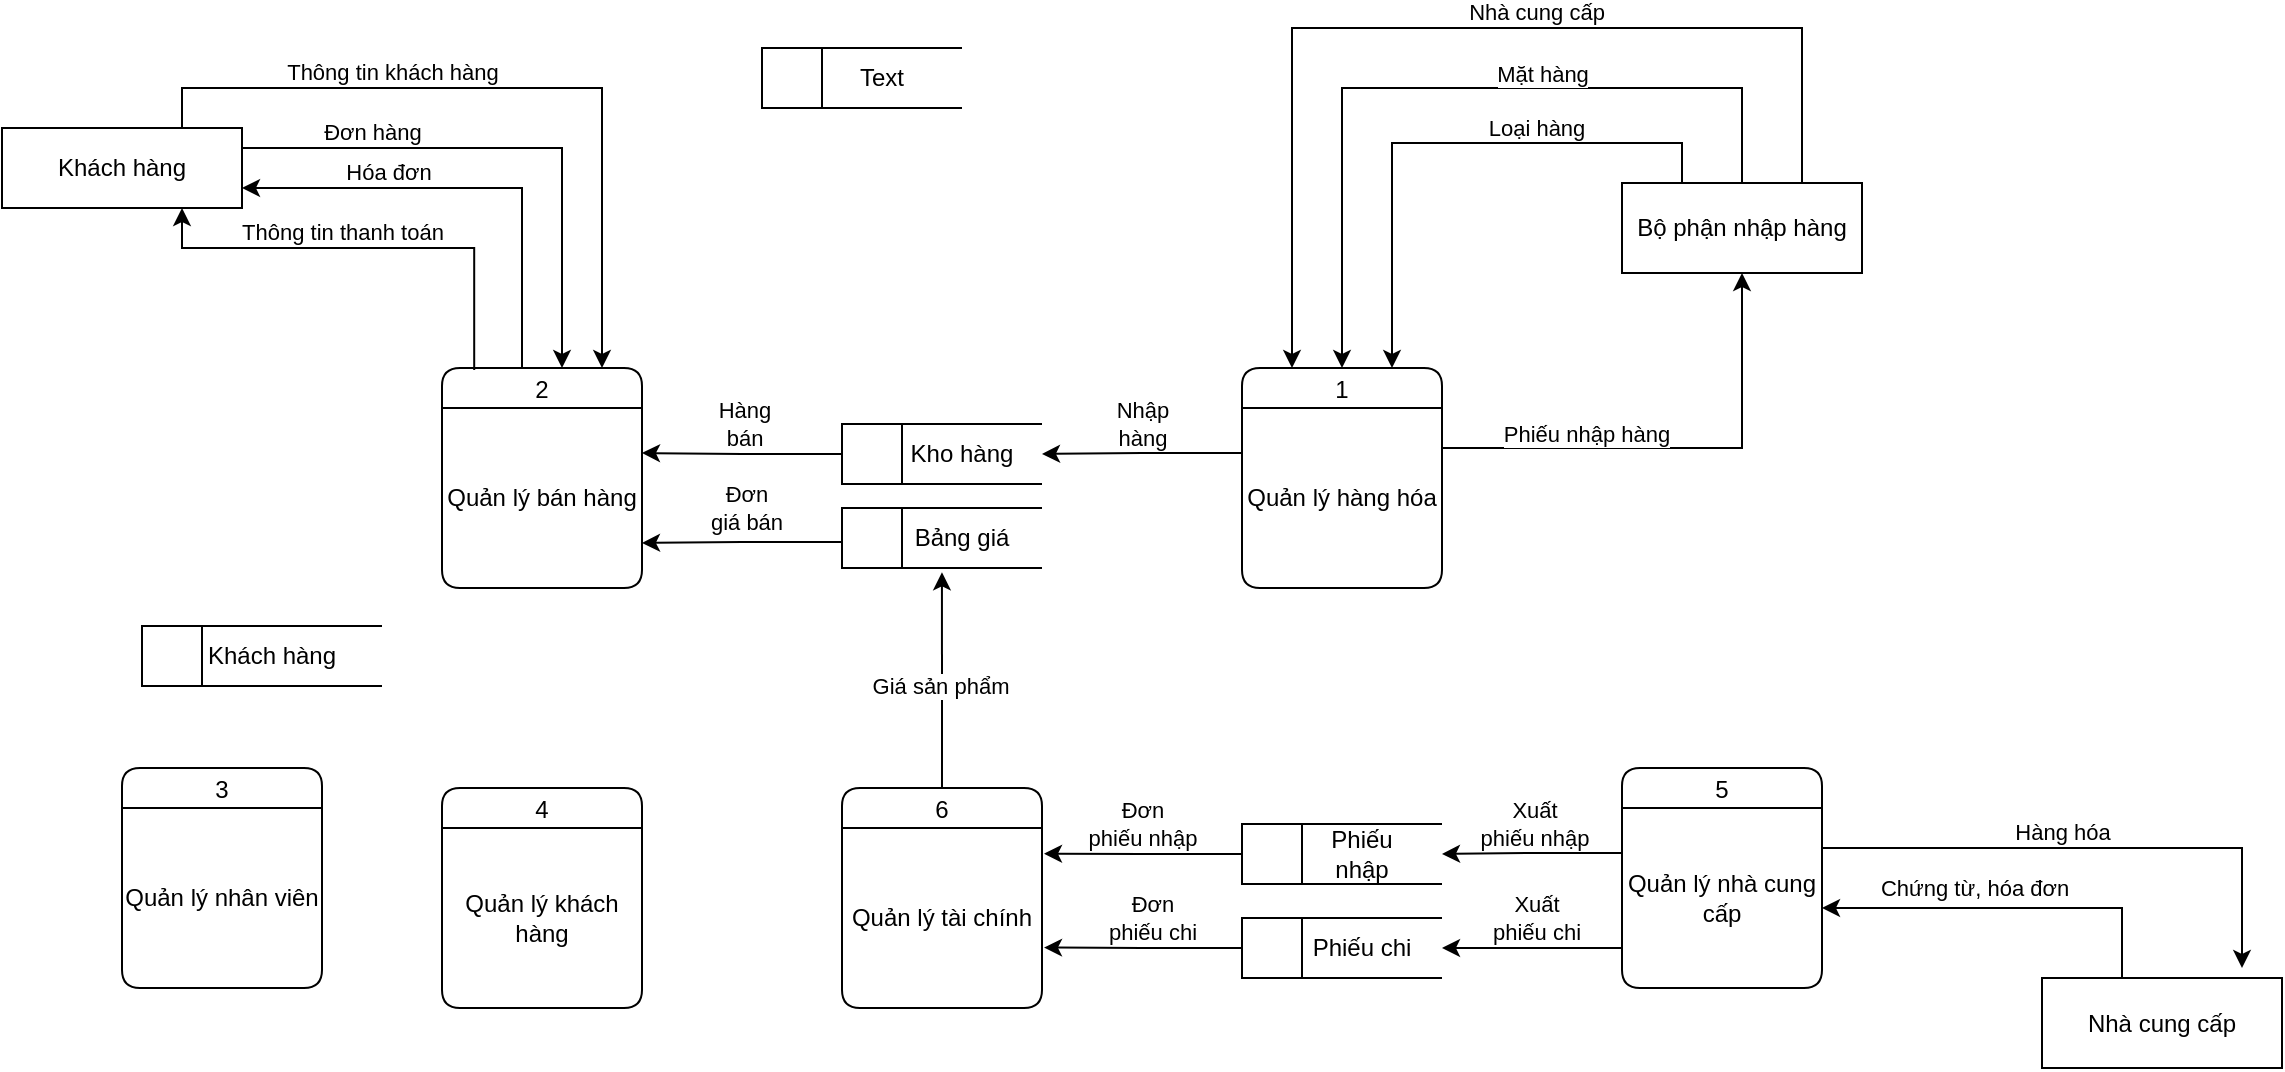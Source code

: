 <mxfile version="24.7.6">
  <diagram name="Trang-1" id="qoCtclmnTIg2j6k5t8bk">
    <mxGraphModel dx="989" dy="532" grid="1" gridSize="10" guides="1" tooltips="1" connect="1" arrows="1" fold="1" page="1" pageScale="1" pageWidth="1169" pageHeight="827" math="0" shadow="0">
      <root>
        <mxCell id="0" />
        <mxCell id="1" parent="0" />
        <mxCell id="frMeNEFfwjuMo3mBpww0-1" value="1" style="swimlane;fontStyle=0;childLayout=stackLayout;horizontal=1;startSize=20;fillColor=#ffffff;horizontalStack=0;resizeParent=1;resizeParentMax=0;resizeLast=0;collapsible=0;marginBottom=0;swimlaneFillColor=#ffffff;rounded=1;" vertex="1" parent="1">
          <mxGeometry x="630" y="270" width="100" height="110" as="geometry" />
        </mxCell>
        <mxCell id="frMeNEFfwjuMo3mBpww0-2" value="Quản lý hàng hóa" style="text;html=1;align=center;verticalAlign=middle;whiteSpace=wrap;rounded=1;" vertex="1" parent="frMeNEFfwjuMo3mBpww0-1">
          <mxGeometry y="20" width="100" height="90" as="geometry" />
        </mxCell>
        <mxCell id="frMeNEFfwjuMo3mBpww0-35" style="edgeStyle=orthogonalEdgeStyle;rounded=0;orthogonalLoop=1;jettySize=auto;html=1;exitX=0.25;exitY=0;exitDx=0;exitDy=0;entryX=1;entryY=0.75;entryDx=0;entryDy=0;" edge="1" parent="1" source="frMeNEFfwjuMo3mBpww0-13" target="frMeNEFfwjuMo3mBpww0-25">
          <mxGeometry relative="1" as="geometry">
            <Array as="points">
              <mxPoint x="270" y="270" />
              <mxPoint x="270" y="180" />
            </Array>
          </mxGeometry>
        </mxCell>
        <mxCell id="frMeNEFfwjuMo3mBpww0-36" value="Hóa đơn" style="edgeLabel;html=1;align=center;verticalAlign=middle;resizable=0;points=[];" vertex="1" connectable="0" parent="frMeNEFfwjuMo3mBpww0-35">
          <mxGeometry x="0.407" y="-8" relative="1" as="geometry">
            <mxPoint as="offset" />
          </mxGeometry>
        </mxCell>
        <mxCell id="frMeNEFfwjuMo3mBpww0-13" value="2" style="swimlane;fontStyle=0;childLayout=stackLayout;horizontal=1;startSize=20;fillColor=#ffffff;horizontalStack=0;resizeParent=1;resizeParentMax=0;resizeLast=0;collapsible=0;marginBottom=0;swimlaneFillColor=#ffffff;rounded=1;" vertex="1" parent="1">
          <mxGeometry x="230" y="270" width="100" height="110" as="geometry" />
        </mxCell>
        <mxCell id="frMeNEFfwjuMo3mBpww0-14" value="Quản lý bán hàng" style="text;html=1;align=center;verticalAlign=middle;whiteSpace=wrap;rounded=1;" vertex="1" parent="frMeNEFfwjuMo3mBpww0-13">
          <mxGeometry y="20" width="100" height="90" as="geometry" />
        </mxCell>
        <mxCell id="frMeNEFfwjuMo3mBpww0-15" value="6" style="swimlane;fontStyle=0;childLayout=stackLayout;horizontal=1;startSize=20;fillColor=#ffffff;horizontalStack=0;resizeParent=1;resizeParentMax=0;resizeLast=0;collapsible=0;marginBottom=0;swimlaneFillColor=#ffffff;rounded=1;" vertex="1" parent="1">
          <mxGeometry x="430" y="480" width="100" height="110" as="geometry" />
        </mxCell>
        <mxCell id="frMeNEFfwjuMo3mBpww0-16" value="Quản lý tài chính" style="text;html=1;align=center;verticalAlign=middle;whiteSpace=wrap;rounded=1;" vertex="1" parent="frMeNEFfwjuMo3mBpww0-15">
          <mxGeometry y="20" width="100" height="90" as="geometry" />
        </mxCell>
        <mxCell id="frMeNEFfwjuMo3mBpww0-17" value="5" style="swimlane;fontStyle=0;childLayout=stackLayout;horizontal=1;startSize=20;fillColor=#ffffff;horizontalStack=0;resizeParent=1;resizeParentMax=0;resizeLast=0;collapsible=0;marginBottom=0;swimlaneFillColor=#ffffff;rounded=1;" vertex="1" parent="1">
          <mxGeometry x="820" y="470" width="100" height="110" as="geometry" />
        </mxCell>
        <mxCell id="frMeNEFfwjuMo3mBpww0-18" value="Quản lý nhà cung cấp" style="text;html=1;align=center;verticalAlign=middle;whiteSpace=wrap;rounded=1;" vertex="1" parent="frMeNEFfwjuMo3mBpww0-17">
          <mxGeometry y="20" width="100" height="90" as="geometry" />
        </mxCell>
        <mxCell id="frMeNEFfwjuMo3mBpww0-19" value="4" style="swimlane;fontStyle=0;childLayout=stackLayout;horizontal=1;startSize=20;fillColor=#ffffff;horizontalStack=0;resizeParent=1;resizeParentMax=0;resizeLast=0;collapsible=0;marginBottom=0;swimlaneFillColor=#ffffff;rounded=1;" vertex="1" parent="1">
          <mxGeometry x="230" y="480" width="100" height="110" as="geometry" />
        </mxCell>
        <mxCell id="frMeNEFfwjuMo3mBpww0-20" value="Quản lý khách hàng" style="text;html=1;align=center;verticalAlign=middle;whiteSpace=wrap;rounded=1;" vertex="1" parent="frMeNEFfwjuMo3mBpww0-19">
          <mxGeometry y="20" width="100" height="90" as="geometry" />
        </mxCell>
        <mxCell id="frMeNEFfwjuMo3mBpww0-21" value="3" style="swimlane;fontStyle=0;childLayout=stackLayout;horizontal=1;startSize=20;fillColor=#ffffff;horizontalStack=0;resizeParent=1;resizeParentMax=0;resizeLast=0;collapsible=0;marginBottom=0;swimlaneFillColor=#ffffff;rounded=1;" vertex="1" parent="1">
          <mxGeometry x="70" y="470" width="100" height="110" as="geometry" />
        </mxCell>
        <mxCell id="frMeNEFfwjuMo3mBpww0-22" value="Quản lý nhân viên" style="text;html=1;align=center;verticalAlign=middle;whiteSpace=wrap;rounded=1;" vertex="1" parent="frMeNEFfwjuMo3mBpww0-21">
          <mxGeometry y="20" width="100" height="90" as="geometry" />
        </mxCell>
        <mxCell id="frMeNEFfwjuMo3mBpww0-30" style="edgeStyle=orthogonalEdgeStyle;rounded=0;orthogonalLoop=1;jettySize=auto;html=1;exitX=0.75;exitY=0;exitDx=0;exitDy=0;" edge="1" parent="1" source="frMeNEFfwjuMo3mBpww0-25">
          <mxGeometry relative="1" as="geometry">
            <mxPoint x="310" y="270" as="targetPoint" />
            <Array as="points">
              <mxPoint x="100" y="130" />
              <mxPoint x="310" y="130" />
              <mxPoint x="310" y="270" />
            </Array>
          </mxGeometry>
        </mxCell>
        <mxCell id="frMeNEFfwjuMo3mBpww0-32" value="Thông tin khách hàng" style="edgeLabel;html=1;align=center;verticalAlign=middle;resizable=0;points=[];" vertex="1" connectable="0" parent="frMeNEFfwjuMo3mBpww0-30">
          <mxGeometry x="-0.324" y="8" relative="1" as="geometry">
            <mxPoint as="offset" />
          </mxGeometry>
        </mxCell>
        <mxCell id="frMeNEFfwjuMo3mBpww0-33" style="edgeStyle=orthogonalEdgeStyle;rounded=0;orthogonalLoop=1;jettySize=auto;html=1;exitX=1;exitY=0.25;exitDx=0;exitDy=0;" edge="1" parent="1" source="frMeNEFfwjuMo3mBpww0-25">
          <mxGeometry relative="1" as="geometry">
            <mxPoint x="290" y="270" as="targetPoint" />
            <Array as="points">
              <mxPoint x="290" y="160" />
              <mxPoint x="290" y="268" />
            </Array>
          </mxGeometry>
        </mxCell>
        <mxCell id="frMeNEFfwjuMo3mBpww0-34" value="Đơn hàng" style="edgeLabel;html=1;align=center;verticalAlign=middle;resizable=0;points=[];" vertex="1" connectable="0" parent="frMeNEFfwjuMo3mBpww0-33">
          <mxGeometry x="-0.524" y="8" relative="1" as="geometry">
            <mxPoint as="offset" />
          </mxGeometry>
        </mxCell>
        <mxCell id="frMeNEFfwjuMo3mBpww0-25" value="Khách hàng" style="rounded=0;whiteSpace=wrap;html=1;" vertex="1" parent="1">
          <mxGeometry x="10" y="150" width="120" height="40" as="geometry" />
        </mxCell>
        <mxCell id="frMeNEFfwjuMo3mBpww0-26" value="" style="html=1;dashed=0;whiteSpace=wrap;shape=mxgraph.dfd.dataStoreID;align=left;spacingLeft=3;points=[[0,0],[0.5,0],[1,0],[0,0.5],[1,0.5],[0,1],[0.5,1],[1,1]];" vertex="1" parent="1">
          <mxGeometry x="390" y="110" width="100" height="30" as="geometry" />
        </mxCell>
        <mxCell id="frMeNEFfwjuMo3mBpww0-27" value="Text" style="text;html=1;align=center;verticalAlign=middle;whiteSpace=wrap;rounded=0;" vertex="1" parent="1">
          <mxGeometry x="420" y="110" width="60" height="30" as="geometry" />
        </mxCell>
        <mxCell id="frMeNEFfwjuMo3mBpww0-28" value="" style="html=1;dashed=0;whiteSpace=wrap;shape=mxgraph.dfd.dataStoreID;align=left;spacingLeft=3;points=[[0,0],[0.5,0],[1,0],[0,0.5],[1,0.5],[0,1],[0.5,1],[1,1]];" vertex="1" parent="1">
          <mxGeometry x="80" y="399" width="120" height="30" as="geometry" />
        </mxCell>
        <mxCell id="frMeNEFfwjuMo3mBpww0-29" value="Khách hàng" style="text;html=1;align=center;verticalAlign=middle;whiteSpace=wrap;rounded=0;" vertex="1" parent="1">
          <mxGeometry x="110" y="399" width="70" height="30" as="geometry" />
        </mxCell>
        <mxCell id="frMeNEFfwjuMo3mBpww0-37" style="edgeStyle=orthogonalEdgeStyle;rounded=0;orthogonalLoop=1;jettySize=auto;html=1;exitX=0.161;exitY=0.009;exitDx=0;exitDy=0;entryX=0.75;entryY=1;entryDx=0;entryDy=0;exitPerimeter=0;" edge="1" parent="1" source="frMeNEFfwjuMo3mBpww0-13" target="frMeNEFfwjuMo3mBpww0-25">
          <mxGeometry relative="1" as="geometry">
            <Array as="points">
              <mxPoint x="246" y="210" />
              <mxPoint x="100" y="210" />
            </Array>
          </mxGeometry>
        </mxCell>
        <mxCell id="frMeNEFfwjuMo3mBpww0-38" value="Thông tin thanh toán" style="edgeLabel;html=1;align=center;verticalAlign=middle;resizable=0;points=[];" vertex="1" connectable="0" parent="frMeNEFfwjuMo3mBpww0-37">
          <mxGeometry x="-0.059" y="-2" relative="1" as="geometry">
            <mxPoint x="-20" y="-6" as="offset" />
          </mxGeometry>
        </mxCell>
        <mxCell id="frMeNEFfwjuMo3mBpww0-51" style="edgeStyle=orthogonalEdgeStyle;rounded=0;orthogonalLoop=1;jettySize=auto;html=1;exitX=0.25;exitY=0;exitDx=0;exitDy=0;entryX=0.75;entryY=0;entryDx=0;entryDy=0;" edge="1" parent="1" source="frMeNEFfwjuMo3mBpww0-39" target="frMeNEFfwjuMo3mBpww0-1">
          <mxGeometry relative="1" as="geometry" />
        </mxCell>
        <mxCell id="frMeNEFfwjuMo3mBpww0-54" value="Loại hàng" style="edgeLabel;html=1;align=center;verticalAlign=middle;resizable=0;points=[];" vertex="1" connectable="0" parent="frMeNEFfwjuMo3mBpww0-51">
          <mxGeometry x="-0.331" y="-8" relative="1" as="geometry">
            <mxPoint as="offset" />
          </mxGeometry>
        </mxCell>
        <mxCell id="frMeNEFfwjuMo3mBpww0-52" style="edgeStyle=orthogonalEdgeStyle;rounded=0;orthogonalLoop=1;jettySize=auto;html=1;exitX=0.5;exitY=0;exitDx=0;exitDy=0;entryX=0.5;entryY=0;entryDx=0;entryDy=0;" edge="1" parent="1" source="frMeNEFfwjuMo3mBpww0-39" target="frMeNEFfwjuMo3mBpww0-1">
          <mxGeometry relative="1" as="geometry">
            <Array as="points">
              <mxPoint x="880" y="130" />
              <mxPoint x="680" y="130" />
            </Array>
          </mxGeometry>
        </mxCell>
        <mxCell id="frMeNEFfwjuMo3mBpww0-55" value="Mặt hàng" style="edgeLabel;html=1;align=center;verticalAlign=middle;resizable=0;points=[];" vertex="1" connectable="0" parent="frMeNEFfwjuMo3mBpww0-52">
          <mxGeometry x="-0.207" y="-7" relative="1" as="geometry">
            <mxPoint x="6" as="offset" />
          </mxGeometry>
        </mxCell>
        <mxCell id="frMeNEFfwjuMo3mBpww0-53" style="edgeStyle=orthogonalEdgeStyle;rounded=0;orthogonalLoop=1;jettySize=auto;html=1;exitX=0.75;exitY=0;exitDx=0;exitDy=0;entryX=0.25;entryY=0;entryDx=0;entryDy=0;" edge="1" parent="1" source="frMeNEFfwjuMo3mBpww0-39" target="frMeNEFfwjuMo3mBpww0-1">
          <mxGeometry relative="1" as="geometry">
            <Array as="points">
              <mxPoint x="910" y="100" />
              <mxPoint x="655" y="100" />
            </Array>
          </mxGeometry>
        </mxCell>
        <mxCell id="frMeNEFfwjuMo3mBpww0-56" value="Nhà cung cấp" style="edgeLabel;html=1;align=center;verticalAlign=middle;resizable=0;points=[];" vertex="1" connectable="0" parent="frMeNEFfwjuMo3mBpww0-53">
          <mxGeometry x="-0.163" y="-8" relative="1" as="geometry">
            <mxPoint as="offset" />
          </mxGeometry>
        </mxCell>
        <mxCell id="frMeNEFfwjuMo3mBpww0-39" value="Bộ phận nhập hàng" style="rounded=0;whiteSpace=wrap;html=1;" vertex="1" parent="1">
          <mxGeometry x="820" y="177.5" width="120" height="45" as="geometry" />
        </mxCell>
        <mxCell id="frMeNEFfwjuMo3mBpww0-43" style="edgeStyle=orthogonalEdgeStyle;rounded=0;orthogonalLoop=1;jettySize=auto;html=1;exitX=0.25;exitY=0;exitDx=0;exitDy=0;" edge="1" parent="1" source="frMeNEFfwjuMo3mBpww0-40" target="frMeNEFfwjuMo3mBpww0-18">
          <mxGeometry relative="1" as="geometry">
            <mxPoint x="890" y="540" as="targetPoint" />
            <Array as="points">
              <mxPoint x="1070" y="575" />
              <mxPoint x="1070" y="540" />
            </Array>
          </mxGeometry>
        </mxCell>
        <mxCell id="frMeNEFfwjuMo3mBpww0-44" value="Chứng từ, hóa đơn" style="edgeLabel;html=1;align=center;verticalAlign=middle;resizable=0;points=[];" vertex="1" connectable="0" parent="frMeNEFfwjuMo3mBpww0-43">
          <mxGeometry x="0.227" y="-10" relative="1" as="geometry">
            <mxPoint as="offset" />
          </mxGeometry>
        </mxCell>
        <mxCell id="frMeNEFfwjuMo3mBpww0-40" value="Nhà cung cấp" style="rounded=0;whiteSpace=wrap;html=1;" vertex="1" parent="1">
          <mxGeometry x="1030" y="575" width="120" height="45" as="geometry" />
        </mxCell>
        <mxCell id="frMeNEFfwjuMo3mBpww0-41" style="edgeStyle=orthogonalEdgeStyle;rounded=0;orthogonalLoop=1;jettySize=auto;html=1;exitX=1;exitY=0.25;exitDx=0;exitDy=0;" edge="1" parent="1" source="frMeNEFfwjuMo3mBpww0-18">
          <mxGeometry relative="1" as="geometry">
            <mxPoint x="930" y="510" as="sourcePoint" />
            <mxPoint x="1130" y="570" as="targetPoint" />
            <Array as="points">
              <mxPoint x="920" y="510" />
              <mxPoint x="1130" y="510" />
            </Array>
          </mxGeometry>
        </mxCell>
        <mxCell id="frMeNEFfwjuMo3mBpww0-42" value="Hàng hóa" style="edgeLabel;html=1;align=center;verticalAlign=middle;resizable=0;points=[];" vertex="1" connectable="0" parent="frMeNEFfwjuMo3mBpww0-41">
          <mxGeometry x="-0.105" y="8" relative="1" as="geometry">
            <mxPoint as="offset" />
          </mxGeometry>
        </mxCell>
        <mxCell id="frMeNEFfwjuMo3mBpww0-77" style="edgeStyle=orthogonalEdgeStyle;rounded=0;orthogonalLoop=1;jettySize=auto;html=1;exitX=0;exitY=0.5;exitDx=0;exitDy=0;entryX=1;entryY=0.25;entryDx=0;entryDy=0;" edge="1" parent="1" source="frMeNEFfwjuMo3mBpww0-45" target="frMeNEFfwjuMo3mBpww0-14">
          <mxGeometry relative="1" as="geometry" />
        </mxCell>
        <mxCell id="frMeNEFfwjuMo3mBpww0-78" value="Hàng&lt;div&gt;bán&lt;/div&gt;" style="edgeLabel;html=1;align=center;verticalAlign=middle;resizable=0;points=[];" vertex="1" connectable="0" parent="frMeNEFfwjuMo3mBpww0-77">
          <mxGeometry x="-0.012" relative="1" as="geometry">
            <mxPoint y="-15" as="offset" />
          </mxGeometry>
        </mxCell>
        <mxCell id="frMeNEFfwjuMo3mBpww0-45" value="" style="html=1;dashed=0;whiteSpace=wrap;shape=mxgraph.dfd.dataStoreID;align=left;spacingLeft=3;points=[[0,0],[0.5,0],[1,0],[0,0.5],[1,0.5],[0,1],[0.5,1],[1,1]];" vertex="1" parent="1">
          <mxGeometry x="430" y="298" width="100" height="30" as="geometry" />
        </mxCell>
        <mxCell id="frMeNEFfwjuMo3mBpww0-46" value="Kho hàng" style="text;html=1;align=center;verticalAlign=middle;whiteSpace=wrap;rounded=0;" vertex="1" parent="1">
          <mxGeometry x="460" y="298" width="60" height="30" as="geometry" />
        </mxCell>
        <mxCell id="frMeNEFfwjuMo3mBpww0-47" style="edgeStyle=orthogonalEdgeStyle;rounded=0;orthogonalLoop=1;jettySize=auto;html=1;exitX=1;exitY=0.25;exitDx=0;exitDy=0;entryX=0.5;entryY=1;entryDx=0;entryDy=0;" edge="1" parent="1" source="frMeNEFfwjuMo3mBpww0-2" target="frMeNEFfwjuMo3mBpww0-39">
          <mxGeometry relative="1" as="geometry">
            <Array as="points">
              <mxPoint x="730" y="310" />
              <mxPoint x="880" y="310" />
            </Array>
          </mxGeometry>
        </mxCell>
        <mxCell id="frMeNEFfwjuMo3mBpww0-50" value="Phiếu nhập hàng" style="edgeLabel;html=1;align=center;verticalAlign=middle;resizable=0;points=[];" vertex="1" connectable="0" parent="frMeNEFfwjuMo3mBpww0-47">
          <mxGeometry x="-0.378" y="7" relative="1" as="geometry">
            <mxPoint as="offset" />
          </mxGeometry>
        </mxCell>
        <mxCell id="frMeNEFfwjuMo3mBpww0-61" value="" style="html=1;dashed=0;whiteSpace=wrap;shape=mxgraph.dfd.dataStoreID;align=left;spacingLeft=3;points=[[0,0],[0.5,0],[1,0],[0,0.5],[1,0.5],[0,1],[0.5,1],[1,1]];" vertex="1" parent="1">
          <mxGeometry x="630" y="498" width="100" height="30" as="geometry" />
        </mxCell>
        <mxCell id="frMeNEFfwjuMo3mBpww0-62" value="Phiếu nhập" style="text;html=1;align=center;verticalAlign=middle;whiteSpace=wrap;rounded=0;" vertex="1" parent="1">
          <mxGeometry x="660" y="498" width="60" height="30" as="geometry" />
        </mxCell>
        <mxCell id="frMeNEFfwjuMo3mBpww0-63" value="" style="html=1;dashed=0;whiteSpace=wrap;shape=mxgraph.dfd.dataStoreID;align=left;spacingLeft=3;points=[[0,0],[0.5,0],[1,0],[0,0.5],[1,0.5],[0,1],[0.5,1],[1,1]];" vertex="1" parent="1">
          <mxGeometry x="630" y="545" width="100" height="30" as="geometry" />
        </mxCell>
        <mxCell id="frMeNEFfwjuMo3mBpww0-64" value="Phiếu chi" style="text;html=1;align=center;verticalAlign=middle;whiteSpace=wrap;rounded=0;" vertex="1" parent="1">
          <mxGeometry x="660" y="545" width="60" height="30" as="geometry" />
        </mxCell>
        <mxCell id="frMeNEFfwjuMo3mBpww0-67" style="edgeStyle=orthogonalEdgeStyle;rounded=0;orthogonalLoop=1;jettySize=auto;html=1;exitX=0;exitY=0.25;exitDx=0;exitDy=0;entryX=1;entryY=0.5;entryDx=0;entryDy=0;" edge="1" parent="1" source="frMeNEFfwjuMo3mBpww0-18" target="frMeNEFfwjuMo3mBpww0-61">
          <mxGeometry relative="1" as="geometry" />
        </mxCell>
        <mxCell id="frMeNEFfwjuMo3mBpww0-69" value="Xuất&lt;div&gt;phiếu nhập&lt;/div&gt;" style="edgeLabel;html=1;align=center;verticalAlign=middle;resizable=0;points=[];" vertex="1" connectable="0" parent="frMeNEFfwjuMo3mBpww0-67">
          <mxGeometry x="0.006" y="1" relative="1" as="geometry">
            <mxPoint x="1" y="-16" as="offset" />
          </mxGeometry>
        </mxCell>
        <mxCell id="frMeNEFfwjuMo3mBpww0-68" style="edgeStyle=orthogonalEdgeStyle;rounded=0;orthogonalLoop=1;jettySize=auto;html=1;exitX=0;exitY=0.75;exitDx=0;exitDy=0;" edge="1" parent="1" source="frMeNEFfwjuMo3mBpww0-18" target="frMeNEFfwjuMo3mBpww0-63">
          <mxGeometry relative="1" as="geometry">
            <Array as="points">
              <mxPoint x="820" y="560" />
            </Array>
          </mxGeometry>
        </mxCell>
        <mxCell id="frMeNEFfwjuMo3mBpww0-70" value="Xuất&lt;div&gt;phiếu chi&lt;/div&gt;" style="edgeLabel;html=1;align=center;verticalAlign=middle;resizable=0;points=[];" vertex="1" connectable="0" parent="frMeNEFfwjuMo3mBpww0-68">
          <mxGeometry x="-0.021" relative="1" as="geometry">
            <mxPoint y="-15" as="offset" />
          </mxGeometry>
        </mxCell>
        <mxCell id="frMeNEFfwjuMo3mBpww0-71" style="edgeStyle=orthogonalEdgeStyle;rounded=0;orthogonalLoop=1;jettySize=auto;html=1;exitX=0;exitY=0.5;exitDx=0;exitDy=0;entryX=1.01;entryY=0.143;entryDx=0;entryDy=0;entryPerimeter=0;" edge="1" parent="1" source="frMeNEFfwjuMo3mBpww0-61" target="frMeNEFfwjuMo3mBpww0-16">
          <mxGeometry relative="1" as="geometry" />
        </mxCell>
        <mxCell id="frMeNEFfwjuMo3mBpww0-72" value="Đơn&lt;div&gt;phiếu nhập&lt;/div&gt;" style="edgeLabel;html=1;align=center;verticalAlign=middle;resizable=0;points=[];" vertex="1" connectable="0" parent="frMeNEFfwjuMo3mBpww0-71">
          <mxGeometry x="0.012" y="1" relative="1" as="geometry">
            <mxPoint y="-16" as="offset" />
          </mxGeometry>
        </mxCell>
        <mxCell id="frMeNEFfwjuMo3mBpww0-73" style="edgeStyle=orthogonalEdgeStyle;rounded=0;orthogonalLoop=1;jettySize=auto;html=1;exitX=0;exitY=0.5;exitDx=0;exitDy=0;entryX=1.01;entryY=0.664;entryDx=0;entryDy=0;entryPerimeter=0;" edge="1" parent="1" source="frMeNEFfwjuMo3mBpww0-63" target="frMeNEFfwjuMo3mBpww0-16">
          <mxGeometry relative="1" as="geometry" />
        </mxCell>
        <mxCell id="frMeNEFfwjuMo3mBpww0-74" value="Đơn&lt;div&gt;phiếu chi&lt;/div&gt;" style="edgeLabel;html=1;align=center;verticalAlign=middle;resizable=0;points=[];" vertex="1" connectable="0" parent="frMeNEFfwjuMo3mBpww0-73">
          <mxGeometry x="0.037" relative="1" as="geometry">
            <mxPoint x="6" y="-15" as="offset" />
          </mxGeometry>
        </mxCell>
        <mxCell id="frMeNEFfwjuMo3mBpww0-75" style="edgeStyle=orthogonalEdgeStyle;rounded=0;orthogonalLoop=1;jettySize=auto;html=1;exitX=0;exitY=0.25;exitDx=0;exitDy=0;entryX=1;entryY=0.5;entryDx=0;entryDy=0;" edge="1" parent="1" source="frMeNEFfwjuMo3mBpww0-2" target="frMeNEFfwjuMo3mBpww0-45">
          <mxGeometry relative="1" as="geometry" />
        </mxCell>
        <mxCell id="frMeNEFfwjuMo3mBpww0-76" value="Nhập&lt;div&gt;hàng&lt;/div&gt;" style="edgeLabel;html=1;align=center;verticalAlign=middle;resizable=0;points=[];" vertex="1" connectable="0" parent="frMeNEFfwjuMo3mBpww0-75">
          <mxGeometry x="0.008" y="1" relative="1" as="geometry">
            <mxPoint y="-16" as="offset" />
          </mxGeometry>
        </mxCell>
        <mxCell id="frMeNEFfwjuMo3mBpww0-86" style="edgeStyle=orthogonalEdgeStyle;rounded=0;orthogonalLoop=1;jettySize=auto;html=1;exitX=0;exitY=0.5;exitDx=0;exitDy=0;entryX=1;entryY=0.75;entryDx=0;entryDy=0;" edge="1" parent="1" source="frMeNEFfwjuMo3mBpww0-79" target="frMeNEFfwjuMo3mBpww0-14">
          <mxGeometry relative="1" as="geometry">
            <Array as="points">
              <mxPoint x="430" y="357" />
              <mxPoint x="380" y="357" />
            </Array>
          </mxGeometry>
        </mxCell>
        <mxCell id="frMeNEFfwjuMo3mBpww0-87" value="Đơn&lt;div&gt;giá bán&lt;/div&gt;" style="edgeLabel;html=1;align=center;verticalAlign=middle;resizable=0;points=[];" vertex="1" connectable="0" parent="frMeNEFfwjuMo3mBpww0-86">
          <mxGeometry x="-0.007" y="-1" relative="1" as="geometry">
            <mxPoint y="-16" as="offset" />
          </mxGeometry>
        </mxCell>
        <mxCell id="frMeNEFfwjuMo3mBpww0-79" value="" style="html=1;dashed=0;whiteSpace=wrap;shape=mxgraph.dfd.dataStoreID;align=left;spacingLeft=3;points=[[0,0],[0.5,0],[1,0],[0,0.5],[1,0.5],[0,1],[0.5,1],[1,1]];" vertex="1" parent="1">
          <mxGeometry x="430" y="340" width="100" height="30" as="geometry" />
        </mxCell>
        <mxCell id="frMeNEFfwjuMo3mBpww0-80" value="Bảng giá" style="text;html=1;align=center;verticalAlign=middle;whiteSpace=wrap;rounded=0;" vertex="1" parent="1">
          <mxGeometry x="460" y="340" width="60" height="30" as="geometry" />
        </mxCell>
        <mxCell id="frMeNEFfwjuMo3mBpww0-81" style="edgeStyle=orthogonalEdgeStyle;rounded=0;orthogonalLoop=1;jettySize=auto;html=1;exitX=0.5;exitY=0;exitDx=0;exitDy=0;entryX=0.333;entryY=1.071;entryDx=0;entryDy=0;entryPerimeter=0;" edge="1" parent="1" source="frMeNEFfwjuMo3mBpww0-15" target="frMeNEFfwjuMo3mBpww0-80">
          <mxGeometry relative="1" as="geometry" />
        </mxCell>
        <mxCell id="frMeNEFfwjuMo3mBpww0-82" value="Giá sản phẩm" style="edgeLabel;html=1;align=center;verticalAlign=middle;resizable=0;points=[];" vertex="1" connectable="0" parent="frMeNEFfwjuMo3mBpww0-81">
          <mxGeometry x="-0.057" y="1" relative="1" as="geometry">
            <mxPoint as="offset" />
          </mxGeometry>
        </mxCell>
      </root>
    </mxGraphModel>
  </diagram>
</mxfile>
